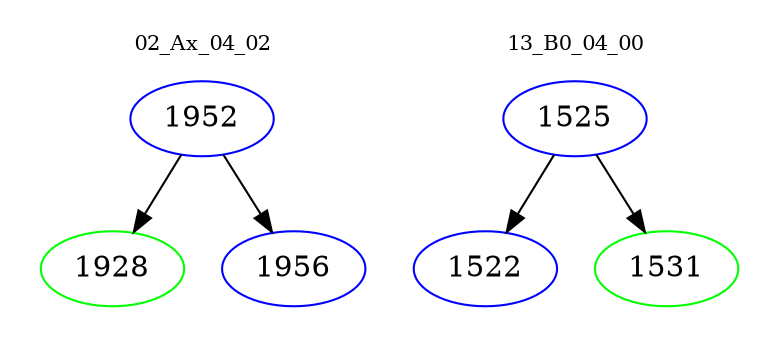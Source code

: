 digraph{
subgraph cluster_0 {
color = white
label = "02_Ax_04_02";
fontsize=10;
T0_1952 [label="1952", color="blue"]
T0_1952 -> T0_1928 [color="black"]
T0_1928 [label="1928", color="green"]
T0_1952 -> T0_1956 [color="black"]
T0_1956 [label="1956", color="blue"]
}
subgraph cluster_1 {
color = white
label = "13_B0_04_00";
fontsize=10;
T1_1525 [label="1525", color="blue"]
T1_1525 -> T1_1522 [color="black"]
T1_1522 [label="1522", color="blue"]
T1_1525 -> T1_1531 [color="black"]
T1_1531 [label="1531", color="green"]
}
}
